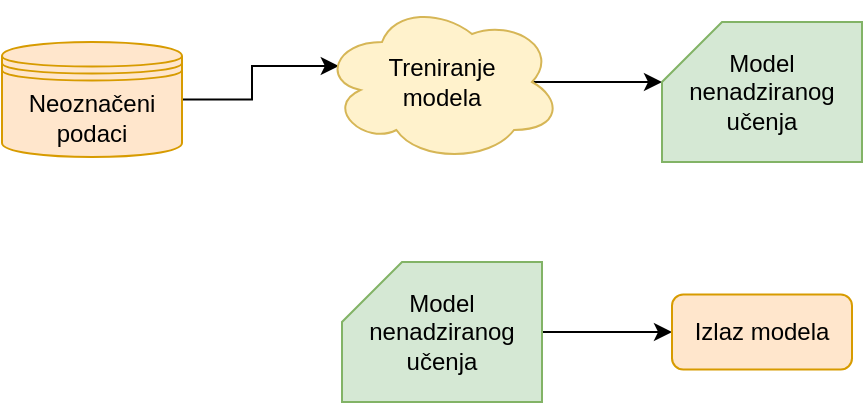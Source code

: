 <mxfile version="19.0.1" type="device"><diagram id="R6caQ-2Q5-_XKLxDIvd-" name="Page-1"><mxGraphModel dx="813" dy="431" grid="1" gridSize="10" guides="1" tooltips="1" connect="1" arrows="1" fold="1" page="1" pageScale="1" pageWidth="850" pageHeight="1100" math="0" shadow="0"><root><mxCell id="0"/><mxCell id="1" parent="0"/><mxCell id="77Zl9ybiauMjLONPhvXP-16" style="edgeStyle=orthogonalEdgeStyle;rounded=0;orthogonalLoop=1;jettySize=auto;html=1;entryX=0.07;entryY=0.4;entryDx=0;entryDy=0;entryPerimeter=0;" edge="1" parent="1" source="77Zl9ybiauMjLONPhvXP-2" target="77Zl9ybiauMjLONPhvXP-4"><mxGeometry relative="1" as="geometry"/></mxCell><mxCell id="77Zl9ybiauMjLONPhvXP-2" value="&lt;div&gt;Neoznačeni&lt;/div&gt;&lt;div&gt;podaci&lt;br&gt;&lt;/div&gt;" style="shape=datastore;whiteSpace=wrap;html=1;fillColor=#ffe6cc;strokeColor=#d79b00;" vertex="1" parent="1"><mxGeometry x="70" y="260" width="90" height="57.5" as="geometry"/></mxCell><mxCell id="77Zl9ybiauMjLONPhvXP-8" style="edgeStyle=orthogonalEdgeStyle;rounded=0;orthogonalLoop=1;jettySize=auto;html=1;exitX=0.875;exitY=0.5;exitDx=0;exitDy=0;exitPerimeter=0;entryX=0;entryY=0;entryDx=0;entryDy=30;entryPerimeter=0;" edge="1" parent="1" source="77Zl9ybiauMjLONPhvXP-4" target="77Zl9ybiauMjLONPhvXP-5"><mxGeometry relative="1" as="geometry"/></mxCell><mxCell id="77Zl9ybiauMjLONPhvXP-4" value="&lt;div&gt;Treniranje&lt;/div&gt;&lt;div&gt;modela&lt;br&gt;&lt;/div&gt;" style="ellipse;shape=cloud;whiteSpace=wrap;html=1;fillColor=#fff2cc;strokeColor=#d6b656;" vertex="1" parent="1"><mxGeometry x="230" y="240" width="120" height="80" as="geometry"/></mxCell><mxCell id="77Zl9ybiauMjLONPhvXP-5" value="&lt;div&gt;Model&lt;/div&gt;&lt;div&gt;nenadziranog&lt;/div&gt;&lt;div&gt;učenja&lt;br&gt;&lt;/div&gt;" style="shape=card;whiteSpace=wrap;html=1;fillColor=#d5e8d4;strokeColor=#82b366;" vertex="1" parent="1"><mxGeometry x="400" y="250" width="100" height="70" as="geometry"/></mxCell><mxCell id="77Zl9ybiauMjLONPhvXP-15" style="edgeStyle=orthogonalEdgeStyle;rounded=0;orthogonalLoop=1;jettySize=auto;html=1;exitX=1;exitY=0.5;exitDx=0;exitDy=0;exitPerimeter=0;entryX=0;entryY=0.5;entryDx=0;entryDy=0;" edge="1" parent="1" source="77Zl9ybiauMjLONPhvXP-9" target="77Zl9ybiauMjLONPhvXP-14"><mxGeometry relative="1" as="geometry"/></mxCell><mxCell id="77Zl9ybiauMjLONPhvXP-9" value="&lt;div&gt;Model&lt;/div&gt;&lt;div&gt;nenadziranog&lt;/div&gt;&lt;div&gt;učenja&lt;br&gt;&lt;/div&gt;" style="shape=card;whiteSpace=wrap;html=1;fillColor=#d5e8d4;strokeColor=#82b366;" vertex="1" parent="1"><mxGeometry x="240" y="370" width="100" height="70" as="geometry"/></mxCell><mxCell id="77Zl9ybiauMjLONPhvXP-14" value="Izlaz modela" style="rounded=1;whiteSpace=wrap;html=1;labelBackgroundColor=none;fillColor=#ffe6cc;strokeColor=#d79b00;" vertex="1" parent="1"><mxGeometry x="405" y="386.25" width="90" height="37.5" as="geometry"/></mxCell></root></mxGraphModel></diagram></mxfile>
